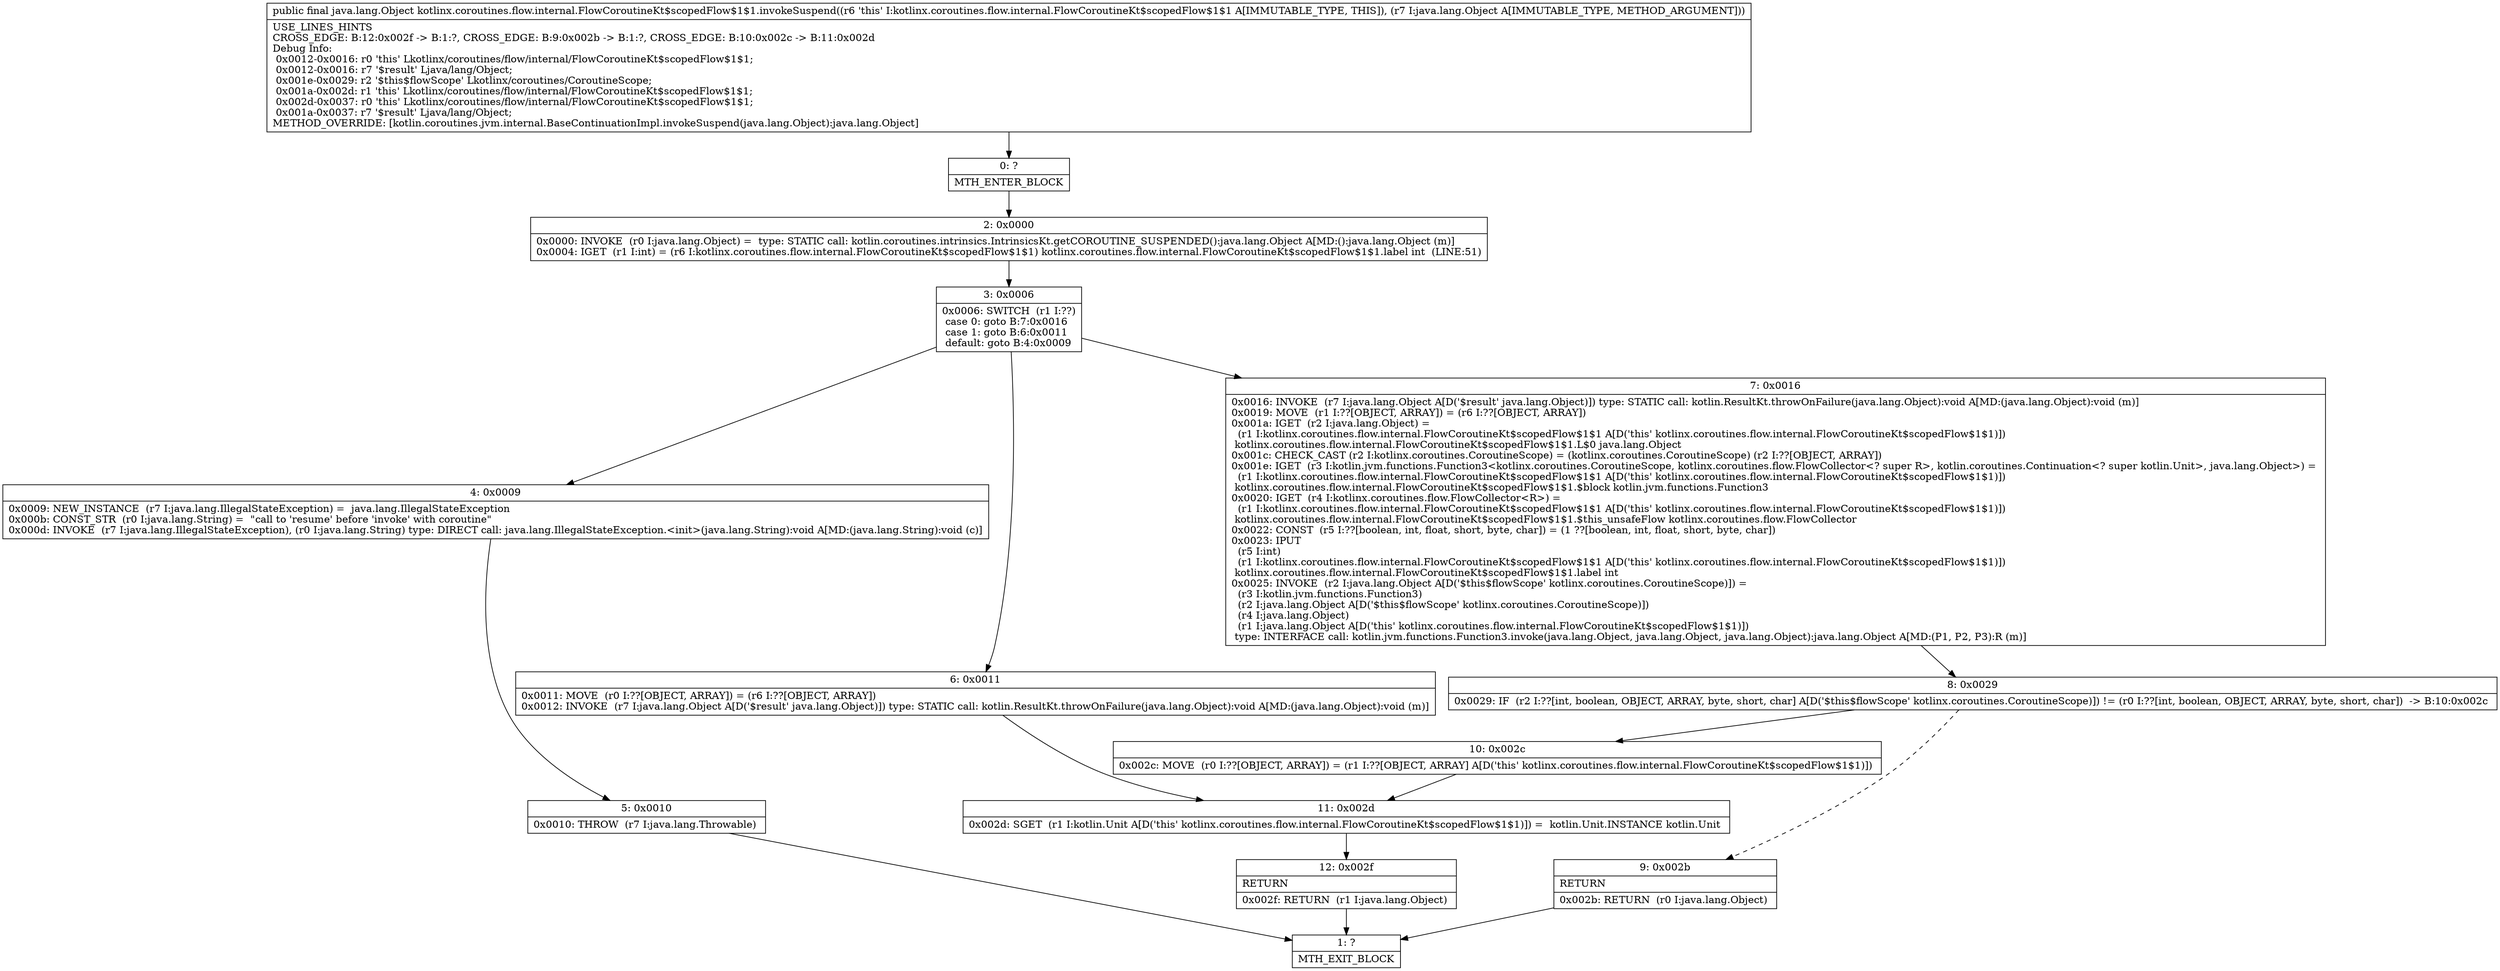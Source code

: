 digraph "CFG forkotlinx.coroutines.flow.internal.FlowCoroutineKt$scopedFlow$1$1.invokeSuspend(Ljava\/lang\/Object;)Ljava\/lang\/Object;" {
Node_0 [shape=record,label="{0\:\ ?|MTH_ENTER_BLOCK\l}"];
Node_2 [shape=record,label="{2\:\ 0x0000|0x0000: INVOKE  (r0 I:java.lang.Object) =  type: STATIC call: kotlin.coroutines.intrinsics.IntrinsicsKt.getCOROUTINE_SUSPENDED():java.lang.Object A[MD:():java.lang.Object (m)]\l0x0004: IGET  (r1 I:int) = (r6 I:kotlinx.coroutines.flow.internal.FlowCoroutineKt$scopedFlow$1$1) kotlinx.coroutines.flow.internal.FlowCoroutineKt$scopedFlow$1$1.label int  (LINE:51)\l}"];
Node_3 [shape=record,label="{3\:\ 0x0006|0x0006: SWITCH  (r1 I:??)\l case 0: goto B:7:0x0016\l case 1: goto B:6:0x0011\l default: goto B:4:0x0009 \l}"];
Node_4 [shape=record,label="{4\:\ 0x0009|0x0009: NEW_INSTANCE  (r7 I:java.lang.IllegalStateException) =  java.lang.IllegalStateException \l0x000b: CONST_STR  (r0 I:java.lang.String) =  \"call to 'resume' before 'invoke' with coroutine\" \l0x000d: INVOKE  (r7 I:java.lang.IllegalStateException), (r0 I:java.lang.String) type: DIRECT call: java.lang.IllegalStateException.\<init\>(java.lang.String):void A[MD:(java.lang.String):void (c)]\l}"];
Node_5 [shape=record,label="{5\:\ 0x0010|0x0010: THROW  (r7 I:java.lang.Throwable) \l}"];
Node_1 [shape=record,label="{1\:\ ?|MTH_EXIT_BLOCK\l}"];
Node_6 [shape=record,label="{6\:\ 0x0011|0x0011: MOVE  (r0 I:??[OBJECT, ARRAY]) = (r6 I:??[OBJECT, ARRAY]) \l0x0012: INVOKE  (r7 I:java.lang.Object A[D('$result' java.lang.Object)]) type: STATIC call: kotlin.ResultKt.throwOnFailure(java.lang.Object):void A[MD:(java.lang.Object):void (m)]\l}"];
Node_11 [shape=record,label="{11\:\ 0x002d|0x002d: SGET  (r1 I:kotlin.Unit A[D('this' kotlinx.coroutines.flow.internal.FlowCoroutineKt$scopedFlow$1$1)]) =  kotlin.Unit.INSTANCE kotlin.Unit \l}"];
Node_12 [shape=record,label="{12\:\ 0x002f|RETURN\l|0x002f: RETURN  (r1 I:java.lang.Object) \l}"];
Node_7 [shape=record,label="{7\:\ 0x0016|0x0016: INVOKE  (r7 I:java.lang.Object A[D('$result' java.lang.Object)]) type: STATIC call: kotlin.ResultKt.throwOnFailure(java.lang.Object):void A[MD:(java.lang.Object):void (m)]\l0x0019: MOVE  (r1 I:??[OBJECT, ARRAY]) = (r6 I:??[OBJECT, ARRAY]) \l0x001a: IGET  (r2 I:java.lang.Object) = \l  (r1 I:kotlinx.coroutines.flow.internal.FlowCoroutineKt$scopedFlow$1$1 A[D('this' kotlinx.coroutines.flow.internal.FlowCoroutineKt$scopedFlow$1$1)])\l kotlinx.coroutines.flow.internal.FlowCoroutineKt$scopedFlow$1$1.L$0 java.lang.Object \l0x001c: CHECK_CAST (r2 I:kotlinx.coroutines.CoroutineScope) = (kotlinx.coroutines.CoroutineScope) (r2 I:??[OBJECT, ARRAY]) \l0x001e: IGET  (r3 I:kotlin.jvm.functions.Function3\<kotlinx.coroutines.CoroutineScope, kotlinx.coroutines.flow.FlowCollector\<? super R\>, kotlin.coroutines.Continuation\<? super kotlin.Unit\>, java.lang.Object\>) = \l  (r1 I:kotlinx.coroutines.flow.internal.FlowCoroutineKt$scopedFlow$1$1 A[D('this' kotlinx.coroutines.flow.internal.FlowCoroutineKt$scopedFlow$1$1)])\l kotlinx.coroutines.flow.internal.FlowCoroutineKt$scopedFlow$1$1.$block kotlin.jvm.functions.Function3 \l0x0020: IGET  (r4 I:kotlinx.coroutines.flow.FlowCollector\<R\>) = \l  (r1 I:kotlinx.coroutines.flow.internal.FlowCoroutineKt$scopedFlow$1$1 A[D('this' kotlinx.coroutines.flow.internal.FlowCoroutineKt$scopedFlow$1$1)])\l kotlinx.coroutines.flow.internal.FlowCoroutineKt$scopedFlow$1$1.$this_unsafeFlow kotlinx.coroutines.flow.FlowCollector \l0x0022: CONST  (r5 I:??[boolean, int, float, short, byte, char]) = (1 ??[boolean, int, float, short, byte, char]) \l0x0023: IPUT  \l  (r5 I:int)\l  (r1 I:kotlinx.coroutines.flow.internal.FlowCoroutineKt$scopedFlow$1$1 A[D('this' kotlinx.coroutines.flow.internal.FlowCoroutineKt$scopedFlow$1$1)])\l kotlinx.coroutines.flow.internal.FlowCoroutineKt$scopedFlow$1$1.label int \l0x0025: INVOKE  (r2 I:java.lang.Object A[D('$this$flowScope' kotlinx.coroutines.CoroutineScope)]) = \l  (r3 I:kotlin.jvm.functions.Function3)\l  (r2 I:java.lang.Object A[D('$this$flowScope' kotlinx.coroutines.CoroutineScope)])\l  (r4 I:java.lang.Object)\l  (r1 I:java.lang.Object A[D('this' kotlinx.coroutines.flow.internal.FlowCoroutineKt$scopedFlow$1$1)])\l type: INTERFACE call: kotlin.jvm.functions.Function3.invoke(java.lang.Object, java.lang.Object, java.lang.Object):java.lang.Object A[MD:(P1, P2, P3):R (m)]\l}"];
Node_8 [shape=record,label="{8\:\ 0x0029|0x0029: IF  (r2 I:??[int, boolean, OBJECT, ARRAY, byte, short, char] A[D('$this$flowScope' kotlinx.coroutines.CoroutineScope)]) != (r0 I:??[int, boolean, OBJECT, ARRAY, byte, short, char])  \-\> B:10:0x002c \l}"];
Node_9 [shape=record,label="{9\:\ 0x002b|RETURN\l|0x002b: RETURN  (r0 I:java.lang.Object) \l}"];
Node_10 [shape=record,label="{10\:\ 0x002c|0x002c: MOVE  (r0 I:??[OBJECT, ARRAY]) = (r1 I:??[OBJECT, ARRAY] A[D('this' kotlinx.coroutines.flow.internal.FlowCoroutineKt$scopedFlow$1$1)]) \l}"];
MethodNode[shape=record,label="{public final java.lang.Object kotlinx.coroutines.flow.internal.FlowCoroutineKt$scopedFlow$1$1.invokeSuspend((r6 'this' I:kotlinx.coroutines.flow.internal.FlowCoroutineKt$scopedFlow$1$1 A[IMMUTABLE_TYPE, THIS]), (r7 I:java.lang.Object A[IMMUTABLE_TYPE, METHOD_ARGUMENT]))  | USE_LINES_HINTS\lCROSS_EDGE: B:12:0x002f \-\> B:1:?, CROSS_EDGE: B:9:0x002b \-\> B:1:?, CROSS_EDGE: B:10:0x002c \-\> B:11:0x002d\lDebug Info:\l  0x0012\-0x0016: r0 'this' Lkotlinx\/coroutines\/flow\/internal\/FlowCoroutineKt$scopedFlow$1$1;\l  0x0012\-0x0016: r7 '$result' Ljava\/lang\/Object;\l  0x001e\-0x0029: r2 '$this$flowScope' Lkotlinx\/coroutines\/CoroutineScope;\l  0x001a\-0x002d: r1 'this' Lkotlinx\/coroutines\/flow\/internal\/FlowCoroutineKt$scopedFlow$1$1;\l  0x002d\-0x0037: r0 'this' Lkotlinx\/coroutines\/flow\/internal\/FlowCoroutineKt$scopedFlow$1$1;\l  0x001a\-0x0037: r7 '$result' Ljava\/lang\/Object;\lMETHOD_OVERRIDE: [kotlin.coroutines.jvm.internal.BaseContinuationImpl.invokeSuspend(java.lang.Object):java.lang.Object]\l}"];
MethodNode -> Node_0;Node_0 -> Node_2;
Node_2 -> Node_3;
Node_3 -> Node_4;
Node_3 -> Node_6;
Node_3 -> Node_7;
Node_4 -> Node_5;
Node_5 -> Node_1;
Node_6 -> Node_11;
Node_11 -> Node_12;
Node_12 -> Node_1;
Node_7 -> Node_8;
Node_8 -> Node_9[style=dashed];
Node_8 -> Node_10;
Node_9 -> Node_1;
Node_10 -> Node_11;
}

